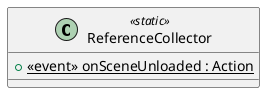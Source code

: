 @startuml
class ReferenceCollector <<static>> {
    + {static}  <<event>> onSceneUnloaded : Action 
}
@enduml
